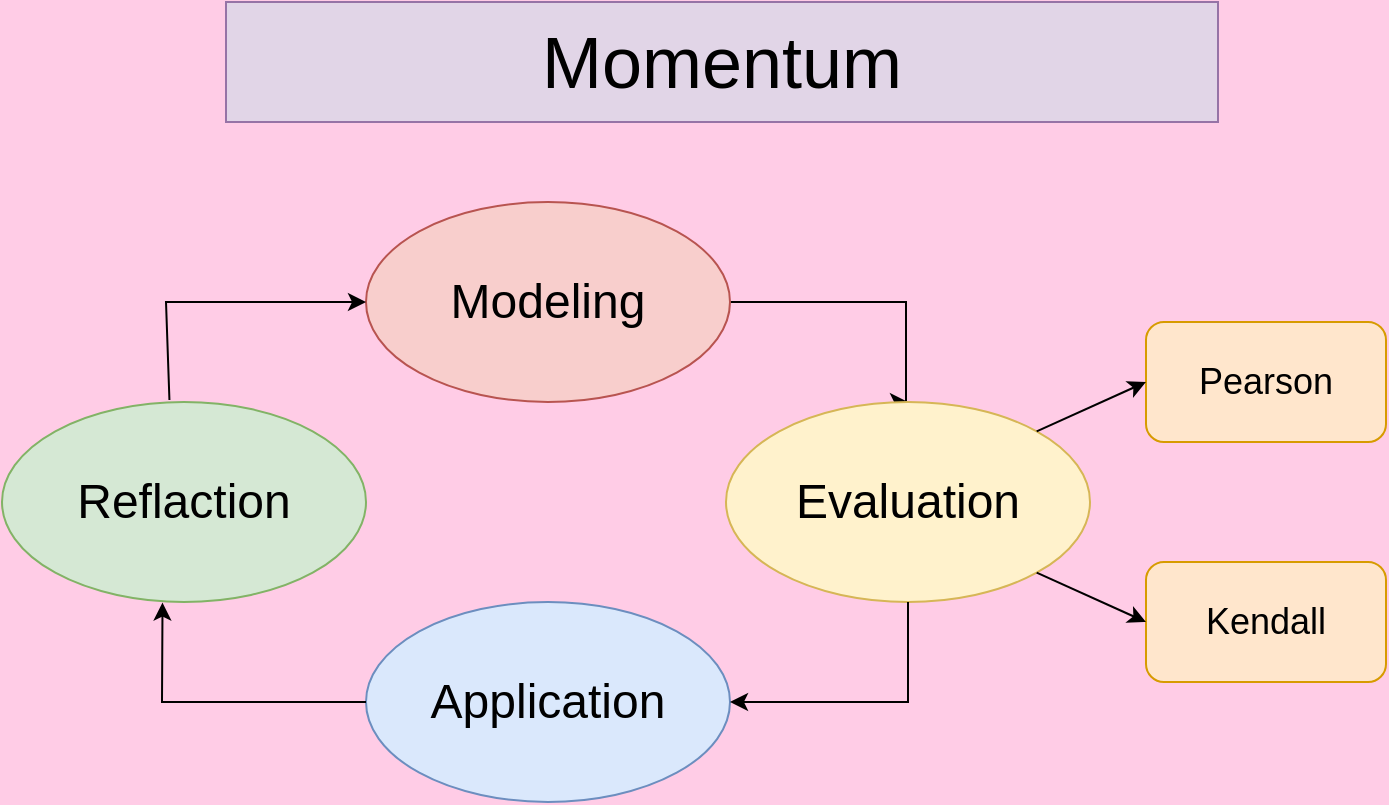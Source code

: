 <mxfile version="23.1.1" type="github">
  <diagram id="C5RBs43oDa-KdzZeNtuy" name="Page-1">
    <mxGraphModel dx="1173" dy="772" grid="1" gridSize="10" guides="1" tooltips="1" connect="1" arrows="1" fold="1" page="1" pageScale="1" pageWidth="827" pageHeight="1169" background="#FFCCE6" math="0" shadow="0">
      <root>
        <mxCell id="WIyWlLk6GJQsqaUBKTNV-0" />
        <mxCell id="WIyWlLk6GJQsqaUBKTNV-1" parent="WIyWlLk6GJQsqaUBKTNV-0" />
        <mxCell id="PWG5q2kO7zcAaW7iqmSC-0" value="Momentum" style="rounded=0;whiteSpace=wrap;html=1;fontSize=36;fillColor=#e1d5e7;strokeColor=#9673a6;" parent="WIyWlLk6GJQsqaUBKTNV-1" vertex="1">
          <mxGeometry x="150" y="70" width="496" height="60" as="geometry" />
        </mxCell>
        <mxCell id="Z4rUve5V7mcKBemOGnwx-1" value="" style="edgeStyle=orthogonalEdgeStyle;rounded=0;orthogonalLoop=1;jettySize=auto;html=1;entryX=0.5;entryY=0;entryDx=0;entryDy=0;" edge="1" parent="WIyWlLk6GJQsqaUBKTNV-1" source="PWG5q2kO7zcAaW7iqmSC-1" target="PWG5q2kO7zcAaW7iqmSC-7">
          <mxGeometry relative="1" as="geometry">
            <mxPoint x="510" y="230" as="targetPoint" />
            <Array as="points">
              <mxPoint x="490" y="220" />
            </Array>
          </mxGeometry>
        </mxCell>
        <mxCell id="PWG5q2kO7zcAaW7iqmSC-1" value="Modeling" style="ellipse;whiteSpace=wrap;html=1;fontSize=24;labelBackgroundColor=none;fillColor=#f8cecc;strokeColor=#b85450;" parent="WIyWlLk6GJQsqaUBKTNV-1" vertex="1">
          <mxGeometry x="220" y="170" width="182" height="100" as="geometry" />
        </mxCell>
        <mxCell id="PWG5q2kO7zcAaW7iqmSC-5" value="Application" style="ellipse;whiteSpace=wrap;html=1;fontSize=24;fillColor=#dae8fc;strokeColor=#6c8ebf;" parent="WIyWlLk6GJQsqaUBKTNV-1" vertex="1">
          <mxGeometry x="220" y="370" width="182" height="100" as="geometry" />
        </mxCell>
        <mxCell id="PWG5q2kO7zcAaW7iqmSC-6" value="Reflaction" style="ellipse;whiteSpace=wrap;html=1;fontSize=24;fillColor=#d5e8d4;strokeColor=#82b366;" parent="WIyWlLk6GJQsqaUBKTNV-1" vertex="1">
          <mxGeometry x="38" y="270" width="182" height="100" as="geometry" />
        </mxCell>
        <mxCell id="PWG5q2kO7zcAaW7iqmSC-7" value="Evaluation" style="ellipse;whiteSpace=wrap;html=1;fontSize=24;fillColor=#fff2cc;strokeColor=#d6b656;" parent="WIyWlLk6GJQsqaUBKTNV-1" vertex="1">
          <mxGeometry x="400" y="270" width="182" height="100" as="geometry" />
        </mxCell>
        <mxCell id="Z4rUve5V7mcKBemOGnwx-5" value="" style="endArrow=classic;html=1;rounded=0;entryX=1;entryY=0.5;entryDx=0;entryDy=0;exitX=0.5;exitY=1;exitDx=0;exitDy=0;" edge="1" parent="WIyWlLk6GJQsqaUBKTNV-1" source="PWG5q2kO7zcAaW7iqmSC-7" target="PWG5q2kO7zcAaW7iqmSC-5">
          <mxGeometry width="50" height="50" relative="1" as="geometry">
            <mxPoint x="420" y="500" as="sourcePoint" />
            <mxPoint x="440" y="370" as="targetPoint" />
            <Array as="points">
              <mxPoint x="491" y="420" />
            </Array>
          </mxGeometry>
        </mxCell>
        <mxCell id="Z4rUve5V7mcKBemOGnwx-6" value="" style="endArrow=classic;html=1;rounded=0;entryX=0.441;entryY=1.003;entryDx=0;entryDy=0;entryPerimeter=0;" edge="1" parent="WIyWlLk6GJQsqaUBKTNV-1" target="PWG5q2kO7zcAaW7iqmSC-6">
          <mxGeometry width="50" height="50" relative="1" as="geometry">
            <mxPoint x="220" y="420" as="sourcePoint" />
            <mxPoint x="440" y="370" as="targetPoint" />
            <Array as="points">
              <mxPoint x="118" y="420" />
            </Array>
          </mxGeometry>
        </mxCell>
        <mxCell id="Z4rUve5V7mcKBemOGnwx-7" value="" style="endArrow=classic;html=1;rounded=0;entryX=0;entryY=0.5;entryDx=0;entryDy=0;exitX=0.46;exitY=-0.01;exitDx=0;exitDy=0;exitPerimeter=0;" edge="1" parent="WIyWlLk6GJQsqaUBKTNV-1" source="PWG5q2kO7zcAaW7iqmSC-6" target="PWG5q2kO7zcAaW7iqmSC-1">
          <mxGeometry width="50" height="50" relative="1" as="geometry">
            <mxPoint x="390" y="420" as="sourcePoint" />
            <mxPoint x="440" y="370" as="targetPoint" />
            <Array as="points">
              <mxPoint x="120" y="220" />
            </Array>
          </mxGeometry>
        </mxCell>
        <mxCell id="Z4rUve5V7mcKBemOGnwx-8" value="Pearson" style="rounded=1;whiteSpace=wrap;html=1;fontSize=18;fillColor=#ffe6cc;strokeColor=#d79b00;" vertex="1" parent="WIyWlLk6GJQsqaUBKTNV-1">
          <mxGeometry x="610" y="230" width="120" height="60" as="geometry" />
        </mxCell>
        <mxCell id="Z4rUve5V7mcKBemOGnwx-9" value="Kendall" style="rounded=1;whiteSpace=wrap;html=1;fontSize=18;fillColor=#ffe6cc;strokeColor=#d79b00;" vertex="1" parent="WIyWlLk6GJQsqaUBKTNV-1">
          <mxGeometry x="610" y="350" width="120" height="60" as="geometry" />
        </mxCell>
        <mxCell id="Z4rUve5V7mcKBemOGnwx-10" value="" style="endArrow=classic;html=1;rounded=0;entryX=0;entryY=0.5;entryDx=0;entryDy=0;exitX=1;exitY=0;exitDx=0;exitDy=0;" edge="1" parent="WIyWlLk6GJQsqaUBKTNV-1" source="PWG5q2kO7zcAaW7iqmSC-7" target="Z4rUve5V7mcKBemOGnwx-8">
          <mxGeometry width="50" height="50" relative="1" as="geometry">
            <mxPoint x="390" y="420" as="sourcePoint" />
            <mxPoint x="440" y="370" as="targetPoint" />
          </mxGeometry>
        </mxCell>
        <mxCell id="Z4rUve5V7mcKBemOGnwx-11" value="" style="endArrow=classic;html=1;rounded=0;entryX=0;entryY=0.5;entryDx=0;entryDy=0;exitX=1;exitY=1;exitDx=0;exitDy=0;" edge="1" parent="WIyWlLk6GJQsqaUBKTNV-1" source="PWG5q2kO7zcAaW7iqmSC-7" target="Z4rUve5V7mcKBemOGnwx-9">
          <mxGeometry width="50" height="50" relative="1" as="geometry">
            <mxPoint x="390" y="420" as="sourcePoint" />
            <mxPoint x="440" y="370" as="targetPoint" />
          </mxGeometry>
        </mxCell>
      </root>
    </mxGraphModel>
  </diagram>
</mxfile>
